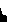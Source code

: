 prologues :=3; %fonts are packed together with eps, workaround for the bug with epstopdf tool
beginfig(1);
pair A;
A := (1,1);

draw (A+dir(3*45)*40)--(A+dir(7*45)*40);
draw A--(dir(105)*40);

draw A withpen pencircle scaled 3;

draw (1,1);

endfig;
end;